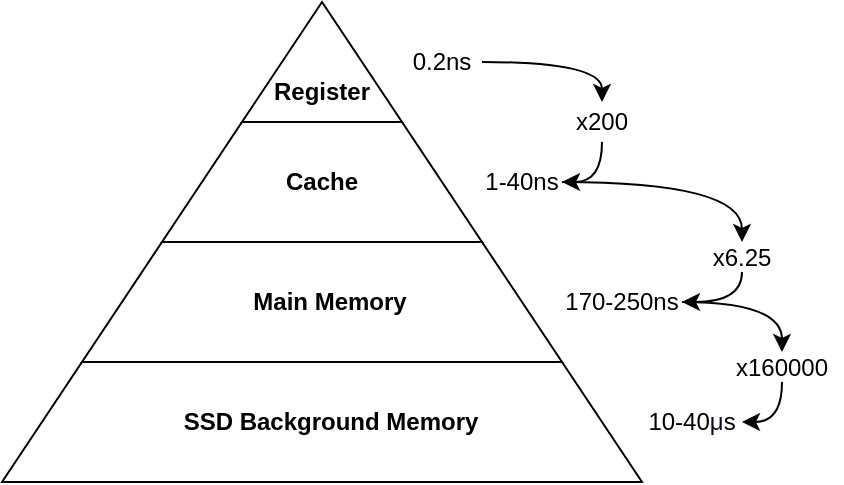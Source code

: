 <mxfile version="26.0.16">
  <diagram name="Seite-1" id="IGzOPPFE7aq8hMTPI8w9">
    <mxGraphModel dx="1295" dy="486" grid="1" gridSize="10" guides="1" tooltips="1" connect="1" arrows="1" fold="1" page="1" pageScale="1" pageWidth="827" pageHeight="1169" math="1" shadow="0">
      <root>
        <mxCell id="0" />
        <mxCell id="1" parent="0" />
        <mxCell id="xzeQXmWhyYh-CJMgQoSp-10" value="" style="triangle;whiteSpace=wrap;html=1;rotation=-90;" vertex="1" parent="1">
          <mxGeometry x="380" y="400" width="60" height="80" as="geometry" />
        </mxCell>
        <mxCell id="xzeQXmWhyYh-CJMgQoSp-12" value="" style="shape=trapezoid;perimeter=trapezoidPerimeter;whiteSpace=wrap;html=1;fixedSize=1;size=40;" vertex="1" parent="1">
          <mxGeometry x="330" y="470" width="160" height="60" as="geometry" />
        </mxCell>
        <mxCell id="xzeQXmWhyYh-CJMgQoSp-14" value="" style="shape=trapezoid;perimeter=trapezoidPerimeter;whiteSpace=wrap;html=1;fixedSize=1;size=40;" vertex="1" parent="1">
          <mxGeometry x="290" y="530" width="240" height="60" as="geometry" />
        </mxCell>
        <mxCell id="xzeQXmWhyYh-CJMgQoSp-15" value="" style="shape=trapezoid;perimeter=trapezoidPerimeter;whiteSpace=wrap;html=1;fixedSize=1;size=40;" vertex="1" parent="1">
          <mxGeometry x="250" y="590" width="320" height="60" as="geometry" />
        </mxCell>
        <mxCell id="xzeQXmWhyYh-CJMgQoSp-16" value="&lt;b&gt;Register&lt;/b&gt;" style="text;html=1;align=center;verticalAlign=middle;whiteSpace=wrap;rounded=0;" vertex="1" parent="1">
          <mxGeometry x="380" y="440" width="60" height="30" as="geometry" />
        </mxCell>
        <mxCell id="xzeQXmWhyYh-CJMgQoSp-17" value="&lt;b&gt;Cache&lt;/b&gt;" style="text;html=1;align=center;verticalAlign=middle;whiteSpace=wrap;rounded=0;" vertex="1" parent="1">
          <mxGeometry x="380" y="485" width="60" height="30" as="geometry" />
        </mxCell>
        <mxCell id="xzeQXmWhyYh-CJMgQoSp-18" value="&lt;b&gt;Main Memory&lt;/b&gt;" style="text;html=1;align=center;verticalAlign=middle;whiteSpace=wrap;rounded=0;" vertex="1" parent="1">
          <mxGeometry x="374" y="545" width="80" height="30" as="geometry" />
        </mxCell>
        <mxCell id="xzeQXmWhyYh-CJMgQoSp-19" value="&lt;b&gt;SSD Background Memory&lt;/b&gt;" style="text;html=1;align=center;verticalAlign=middle;whiteSpace=wrap;rounded=0;" vertex="1" parent="1">
          <mxGeometry x="336.5" y="605" width="155" height="30" as="geometry" />
        </mxCell>
        <mxCell id="xzeQXmWhyYh-CJMgQoSp-31" style="edgeStyle=orthogonalEdgeStyle;rounded=0;orthogonalLoop=1;jettySize=auto;html=1;entryX=0.5;entryY=0;entryDx=0;entryDy=0;curved=1;" edge="1" parent="1" source="xzeQXmWhyYh-CJMgQoSp-20" target="xzeQXmWhyYh-CJMgQoSp-24">
          <mxGeometry relative="1" as="geometry" />
        </mxCell>
        <mxCell id="xzeQXmWhyYh-CJMgQoSp-20" value="0.2ns" style="text;html=1;align=center;verticalAlign=middle;whiteSpace=wrap;rounded=0;" vertex="1" parent="1">
          <mxGeometry x="450" y="425" width="40" height="30" as="geometry" />
        </mxCell>
        <mxCell id="xzeQXmWhyYh-CJMgQoSp-21" value="1-40ns" style="text;html=1;align=center;verticalAlign=middle;whiteSpace=wrap;rounded=0;" vertex="1" parent="1">
          <mxGeometry x="490" y="485" width="40" height="30" as="geometry" />
        </mxCell>
        <mxCell id="xzeQXmWhyYh-CJMgQoSp-34" style="edgeStyle=orthogonalEdgeStyle;rounded=0;orthogonalLoop=1;jettySize=auto;html=1;exitX=1;exitY=0.5;exitDx=0;exitDy=0;entryX=0.5;entryY=0;entryDx=0;entryDy=0;curved=1;" edge="1" parent="1" source="xzeQXmWhyYh-CJMgQoSp-22" target="xzeQXmWhyYh-CJMgQoSp-26">
          <mxGeometry relative="1" as="geometry">
            <Array as="points">
              <mxPoint x="640" y="560" />
            </Array>
          </mxGeometry>
        </mxCell>
        <mxCell id="xzeQXmWhyYh-CJMgQoSp-22" value="170-250ns" style="text;html=1;align=center;verticalAlign=middle;whiteSpace=wrap;rounded=0;" vertex="1" parent="1">
          <mxGeometry x="530" y="545" width="60" height="30" as="geometry" />
        </mxCell>
        <mxCell id="xzeQXmWhyYh-CJMgQoSp-23" value="10-40&lt;span style=&quot;color: rgb(4, 12, 40); text-align: left;&quot;&gt;&lt;font style=&quot;&quot;&gt;μ&lt;/font&gt;&lt;/span&gt;&lt;span style=&quot;background-color: transparent; color: light-dark(rgb(0, 0, 0), rgb(255, 255, 255));&quot;&gt;s&lt;/span&gt;" style="text;html=1;align=center;verticalAlign=middle;whiteSpace=wrap;rounded=0;" vertex="1" parent="1">
          <mxGeometry x="570" y="605" width="50" height="30" as="geometry" />
        </mxCell>
        <mxCell id="xzeQXmWhyYh-CJMgQoSp-27" style="edgeStyle=orthogonalEdgeStyle;rounded=0;orthogonalLoop=1;jettySize=auto;html=1;exitX=1;exitY=0.5;exitDx=0;exitDy=0;curved=1;entryX=0.5;entryY=0;entryDx=0;entryDy=0;" edge="1" parent="1" source="xzeQXmWhyYh-CJMgQoSp-21" target="xzeQXmWhyYh-CJMgQoSp-25">
          <mxGeometry relative="1" as="geometry" />
        </mxCell>
        <mxCell id="xzeQXmWhyYh-CJMgQoSp-32" style="edgeStyle=orthogonalEdgeStyle;rounded=0;orthogonalLoop=1;jettySize=auto;html=1;entryX=1;entryY=0.5;entryDx=0;entryDy=0;curved=1;" edge="1" parent="1" source="xzeQXmWhyYh-CJMgQoSp-24" target="xzeQXmWhyYh-CJMgQoSp-21">
          <mxGeometry relative="1" as="geometry" />
        </mxCell>
        <mxCell id="xzeQXmWhyYh-CJMgQoSp-24" value="x200" style="text;html=1;align=center;verticalAlign=middle;whiteSpace=wrap;rounded=0;" vertex="1" parent="1">
          <mxGeometry x="520" y="460" width="60" height="20" as="geometry" />
        </mxCell>
        <mxCell id="xzeQXmWhyYh-CJMgQoSp-28" style="edgeStyle=orthogonalEdgeStyle;rounded=0;orthogonalLoop=1;jettySize=auto;html=1;entryX=1;entryY=0.5;entryDx=0;entryDy=0;curved=1;" edge="1" parent="1" source="xzeQXmWhyYh-CJMgQoSp-25" target="xzeQXmWhyYh-CJMgQoSp-22">
          <mxGeometry relative="1" as="geometry">
            <Array as="points">
              <mxPoint x="620" y="560" />
            </Array>
          </mxGeometry>
        </mxCell>
        <mxCell id="xzeQXmWhyYh-CJMgQoSp-25" value="x6.25" style="text;html=1;align=center;verticalAlign=middle;whiteSpace=wrap;rounded=0;" vertex="1" parent="1">
          <mxGeometry x="590" y="530" width="60" height="15" as="geometry" />
        </mxCell>
        <mxCell id="xzeQXmWhyYh-CJMgQoSp-35" style="edgeStyle=orthogonalEdgeStyle;rounded=0;orthogonalLoop=1;jettySize=auto;html=1;entryX=1;entryY=0.5;entryDx=0;entryDy=0;curved=1;" edge="1" parent="1" source="xzeQXmWhyYh-CJMgQoSp-26" target="xzeQXmWhyYh-CJMgQoSp-23">
          <mxGeometry relative="1" as="geometry" />
        </mxCell>
        <mxCell id="xzeQXmWhyYh-CJMgQoSp-26" value="x160000" style="text;html=1;align=center;verticalAlign=middle;whiteSpace=wrap;rounded=0;" vertex="1" parent="1">
          <mxGeometry x="610" y="585" width="60" height="15" as="geometry" />
        </mxCell>
      </root>
    </mxGraphModel>
  </diagram>
</mxfile>
